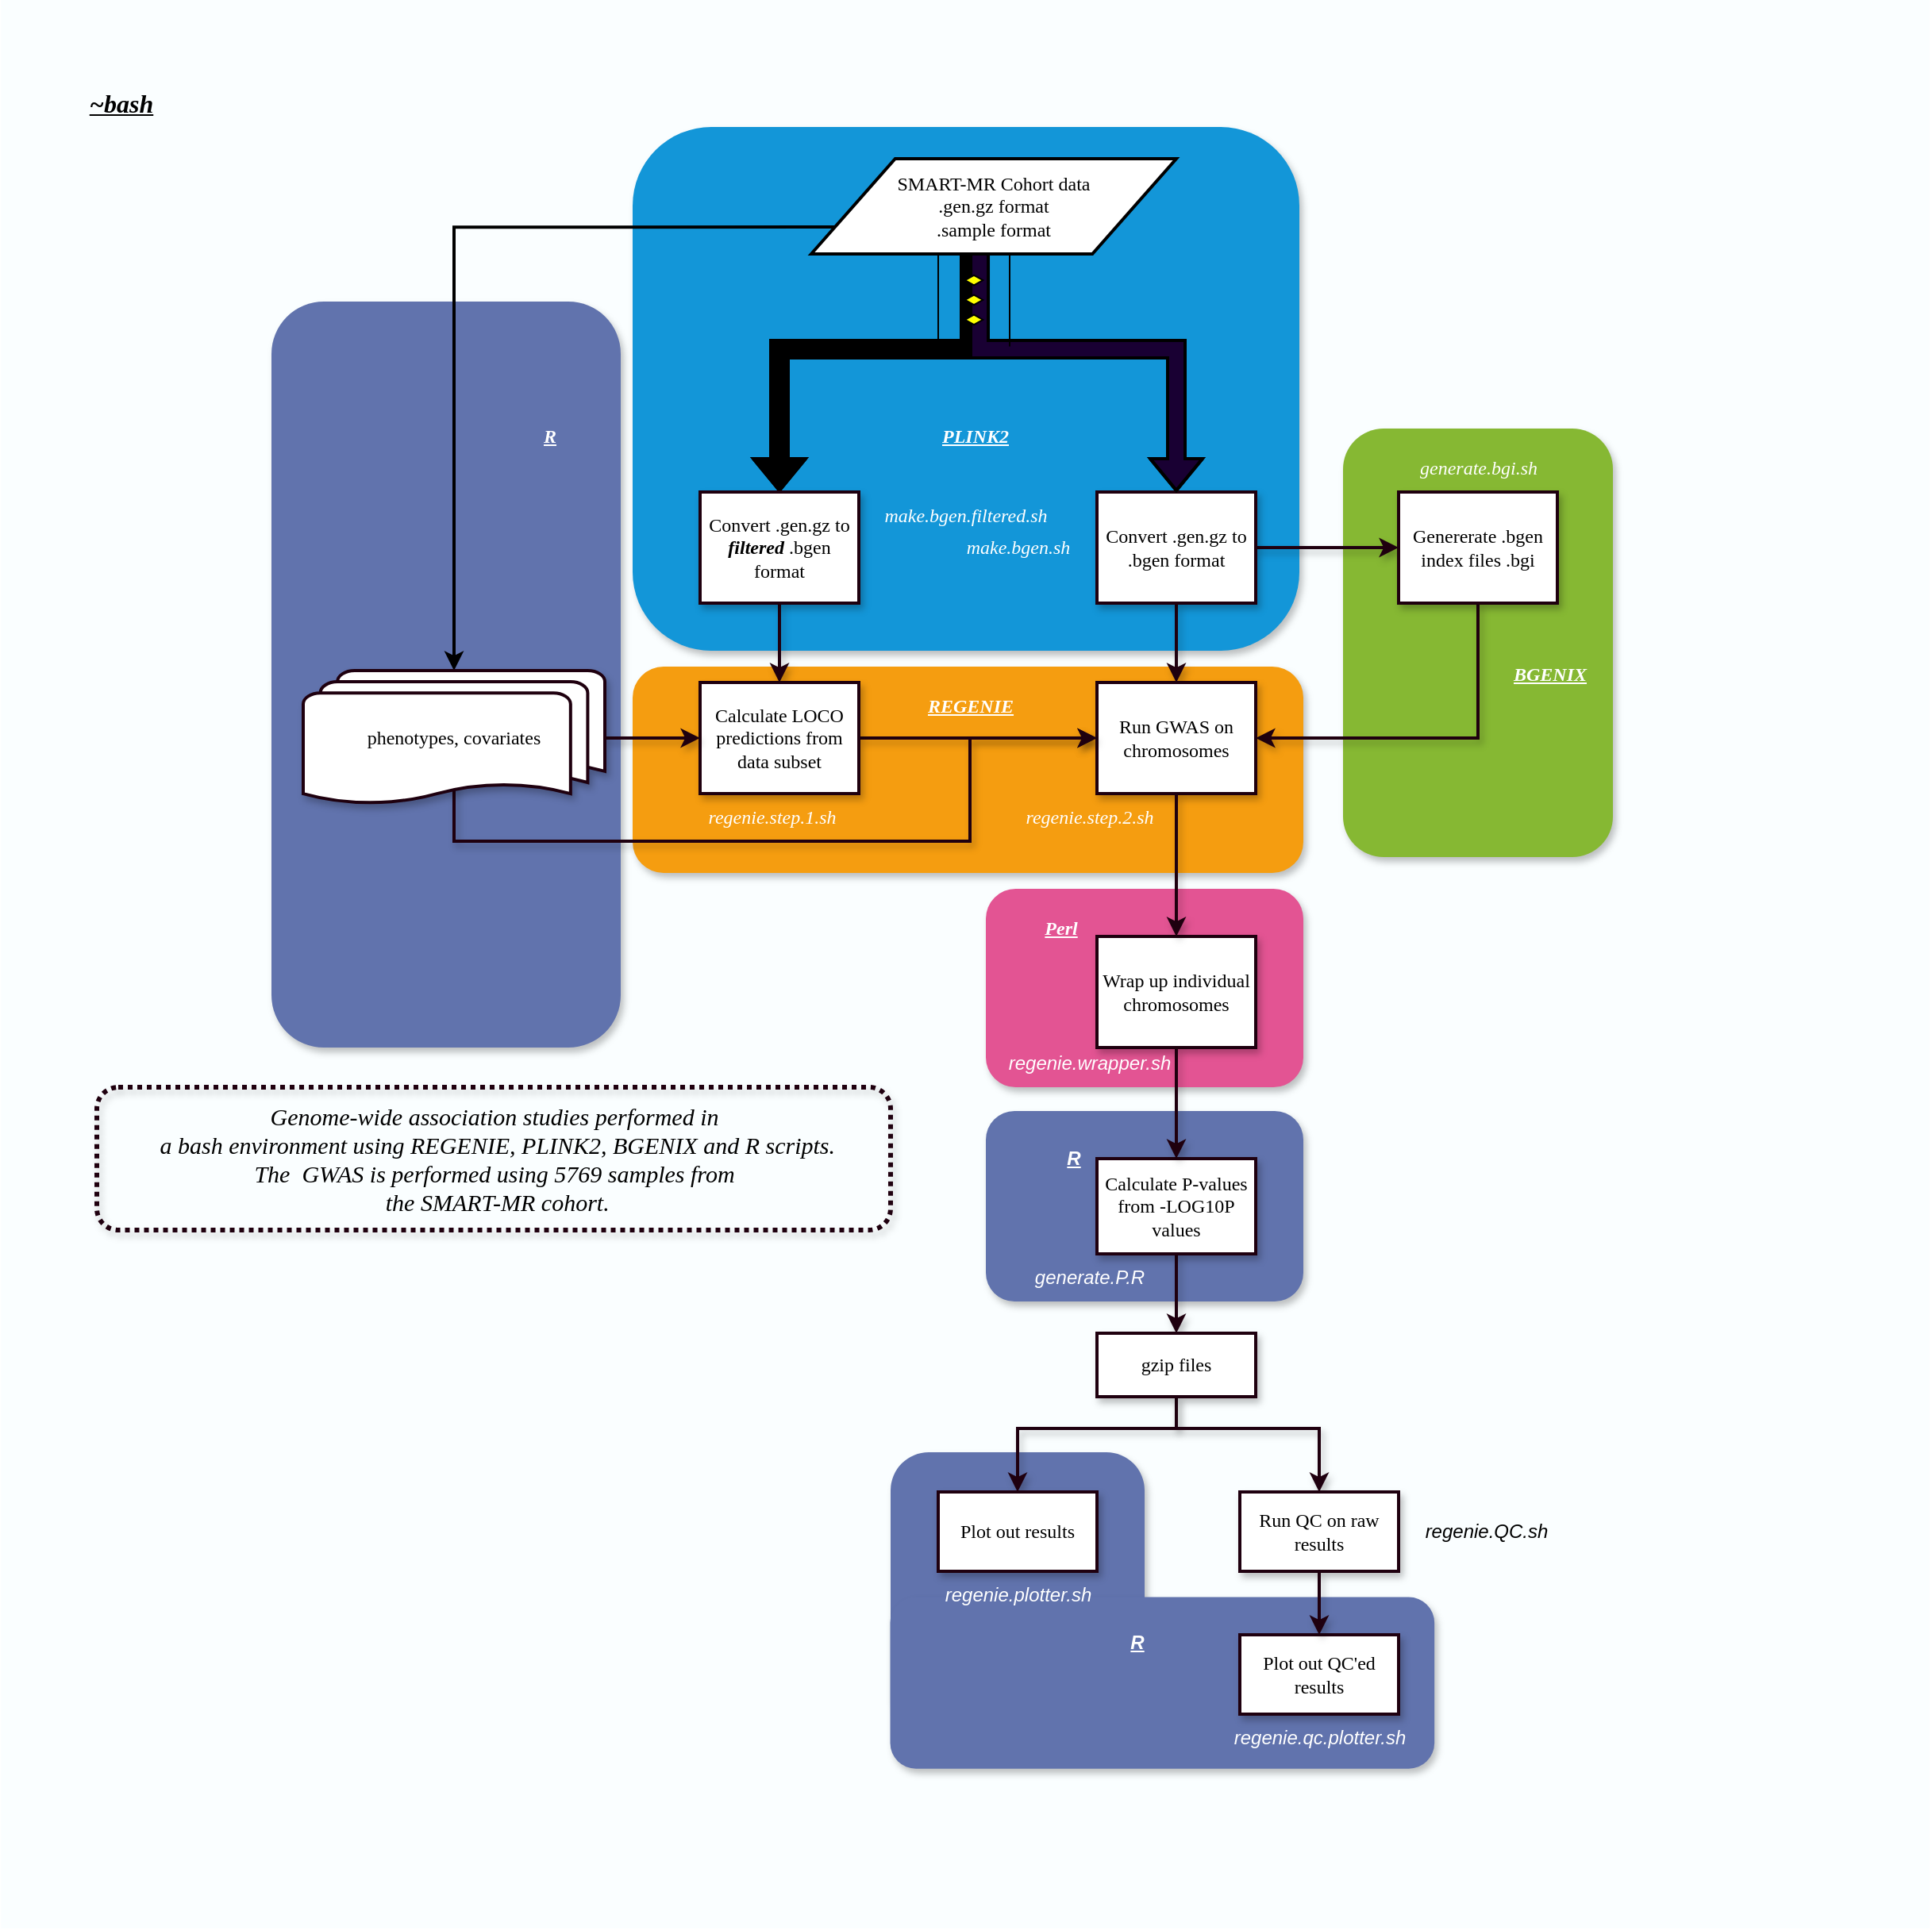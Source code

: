 <mxfile version="20.4.0" type="github">
  <diagram id="kgpKYQtTHZ0yAKxKKP6v" name="Page-1">
    <mxGraphModel dx="1846" dy="1781" grid="1" gridSize="10" guides="1" tooltips="1" connect="1" arrows="1" fold="1" page="1" pageScale="1" pageWidth="850" pageHeight="1100" background="none" math="0" shadow="0">
      <root>
        <mxCell id="0" />
        <mxCell id="1" parent="0" />
        <mxCell id="tp_FHZZYY3tg1q9kBMh7-71" value="" style="whiteSpace=wrap;html=1;aspect=fixed;strokeWidth=20;fontFamily=Georgia;fontColor=#000000;fillColor=#FAFEFF;strokeColor=none;sketch=0;" parent="1" vertex="1">
          <mxGeometry x="-330.39" y="-90" width="1215" height="1215" as="geometry" />
        </mxCell>
        <mxCell id="tp_FHZZYY3tg1q9kBMh7-68" value="" style="whiteSpace=wrap;html=1;fontFamily=Georgia;fontColor=none;fillColor=#6173AD;strokeColor=none;sketch=0;glass=0;shadow=1;rounded=1;" parent="1" vertex="1">
          <mxGeometry x="230" y="825" width="160" height="175" as="geometry" />
        </mxCell>
        <mxCell id="tp_FHZZYY3tg1q9kBMh7-67" value="" style="whiteSpace=wrap;html=1;fontFamily=Georgia;fontColor=none;fillColor=#6173AD;strokeColor=none;sketch=0;glass=0;shadow=1;rounded=1;" parent="1" vertex="1">
          <mxGeometry x="290" y="610" width="200" height="120" as="geometry" />
        </mxCell>
        <mxCell id="tp_FHZZYY3tg1q9kBMh7-63" value="" style="whiteSpace=wrap;html=1;fontFamily=Georgia;fontColor=#000000;fillColor=#F59D10;strokeColor=none;sketch=0;glass=0;shadow=1;rounded=1;" parent="1" vertex="1">
          <mxGeometry x="67.5" y="330" width="422.5" height="130" as="geometry" />
        </mxCell>
        <mxCell id="tp_FHZZYY3tg1q9kBMh7-60" value="" style="whiteSpace=wrap;html=1;fontFamily=Georgia;fontColor=#000000;fillColor=#86B833;strokeColor=none;sketch=0;rounded=1;glass=0;shadow=1;" parent="1" vertex="1">
          <mxGeometry x="515" y="180" width="170" height="270" as="geometry" />
        </mxCell>
        <mxCell id="tp_FHZZYY3tg1q9kBMh7-56" value="" style="whiteSpace=wrap;html=1;fontFamily=Georgia;fontColor=none;fillColor=#6173AD;strokeColor=none;sketch=0;glass=0;shadow=1;rounded=1;" parent="1" vertex="1">
          <mxGeometry x="-160" y="100" width="220" height="470" as="geometry" />
        </mxCell>
        <mxCell id="tp_FHZZYY3tg1q9kBMh7-55" value="" style="whiteSpace=wrap;html=1;fillColor=#1396D8;strokeColor=none;fontFamily=Georgia;sketch=0;glass=0;shadow=1;rounded=1;" parent="1" vertex="1">
          <mxGeometry x="67.5" y="-10" width="420" height="330" as="geometry" />
        </mxCell>
        <mxCell id="tp_FHZZYY3tg1q9kBMh7-54" style="edgeStyle=orthogonalEdgeStyle;orthogonalLoop=1;jettySize=auto;html=1;strokeColor=default;strokeWidth=2;fillColor=#000000;exitX=0;exitY=0.75;exitDx=0;exitDy=0;fontFamily=Georgia;rounded=0;sketch=0;" parent="1" source="tp_FHZZYY3tg1q9kBMh7-1" target="tp_FHZZYY3tg1q9kBMh7-24" edge="1">
          <mxGeometry relative="1" as="geometry" />
        </mxCell>
        <mxCell id="tp_FHZZYY3tg1q9kBMh7-1" value="&lt;font&gt;SMART-MR Cohort data&lt;br&gt;.gen.gz format&lt;br&gt;.sample format&lt;/font&gt;" style="shape=parallelogram;html=1;strokeWidth=2;perimeter=parallelogramPerimeter;whiteSpace=wrap;arcSize=12;size=0.23;fontFamily=Georgia;strokeColor=default;sketch=0;" parent="1" vertex="1">
          <mxGeometry x="180" y="10" width="230" height="60" as="geometry" />
        </mxCell>
        <mxCell id="tp_FHZZYY3tg1q9kBMh7-3" value="" style="shape=flexArrow;endArrow=classic;html=1;strokeWidth=2;strokeColor=default;fillColor=#000000;entryX=0.5;entryY=0;entryDx=0;entryDy=0;fontFamily=Georgia;rounded=0;sketch=0;" parent="1" target="tp_FHZZYY3tg1q9kBMh7-4" edge="1">
          <mxGeometry width="50" height="50" relative="1" as="geometry">
            <mxPoint x="280" y="70" as="sourcePoint" />
            <mxPoint x="280" y="140" as="targetPoint" />
            <Array as="points">
              <mxPoint x="280" y="130" />
              <mxPoint x="160" y="130" />
            </Array>
          </mxGeometry>
        </mxCell>
        <mxCell id="tp_FHZZYY3tg1q9kBMh7-14" value="" style="edgeStyle=orthogonalEdgeStyle;orthogonalLoop=1;jettySize=auto;html=1;strokeColor=#1F000F;strokeWidth=2;fillColor=#000000;fontFamily=Georgia;rounded=0;sketch=0;shadow=1;" parent="1" source="tp_FHZZYY3tg1q9kBMh7-4" target="tp_FHZZYY3tg1q9kBMh7-11" edge="1">
          <mxGeometry relative="1" as="geometry" />
        </mxCell>
        <mxCell id="tp_FHZZYY3tg1q9kBMh7-4" value="Convert .gen.gz to &lt;i&gt;&lt;b&gt;filtered&lt;/b&gt; &lt;/i&gt;.bgen format" style="whiteSpace=wrap;html=1;absoluteArcSize=1;arcSize=14;strokeWidth=2;fillColor=#FFFFFF;fontFamily=Georgia;strokeColor=#1F000F;sketch=0;shadow=1;" parent="1" vertex="1">
          <mxGeometry x="110" y="220" width="100" height="70" as="geometry" />
        </mxCell>
        <mxCell id="tp_FHZZYY3tg1q9kBMh7-15" value="" style="edgeStyle=orthogonalEdgeStyle;orthogonalLoop=1;jettySize=auto;html=1;strokeColor=#1F000F;strokeWidth=2;fillColor=#000000;fontFamily=Georgia;rounded=0;sketch=0;shadow=1;" parent="1" source="tp_FHZZYY3tg1q9kBMh7-6" target="tp_FHZZYY3tg1q9kBMh7-12" edge="1">
          <mxGeometry relative="1" as="geometry" />
        </mxCell>
        <mxCell id="tp_FHZZYY3tg1q9kBMh7-18" style="edgeStyle=orthogonalEdgeStyle;orthogonalLoop=1;jettySize=auto;html=1;strokeColor=#1F000F;strokeWidth=2;fillColor=#000000;fontFamily=Georgia;rounded=0;sketch=0;shadow=1;" parent="1" source="tp_FHZZYY3tg1q9kBMh7-6" target="tp_FHZZYY3tg1q9kBMh7-9" edge="1">
          <mxGeometry relative="1" as="geometry" />
        </mxCell>
        <mxCell id="tp_FHZZYY3tg1q9kBMh7-6" value="Convert .gen.gz to .bgen format" style="whiteSpace=wrap;html=1;absoluteArcSize=1;arcSize=14;strokeWidth=2;fillColor=#FFFFFF;fontFamily=Georgia;strokeColor=#1F000F;sketch=0;shadow=1;" parent="1" vertex="1">
          <mxGeometry x="360" y="220" width="100" height="70" as="geometry" />
        </mxCell>
        <mxCell id="tp_FHZZYY3tg1q9kBMh7-7" value="" style="shape=flexArrow;endArrow=classic;html=1;strokeWidth=2;strokeColor=default;fillColor=#190033;entryX=0.5;entryY=0;entryDx=0;entryDy=0;exitX=0.461;exitY=0.983;exitDx=0;exitDy=0;exitPerimeter=0;fontFamily=Georgia;rounded=0;sketch=0;" parent="1" source="tp_FHZZYY3tg1q9kBMh7-1" target="tp_FHZZYY3tg1q9kBMh7-6" edge="1">
          <mxGeometry width="50" height="50" relative="1" as="geometry">
            <mxPoint x="290" y="80" as="sourcePoint" />
            <mxPoint x="170" y="230" as="targetPoint" />
            <Array as="points">
              <mxPoint x="286" y="130" />
              <mxPoint x="410" y="130" />
            </Array>
          </mxGeometry>
        </mxCell>
        <mxCell id="tp_FHZZYY3tg1q9kBMh7-19" style="edgeStyle=orthogonalEdgeStyle;orthogonalLoop=1;jettySize=auto;html=1;entryX=1;entryY=0.5;entryDx=0;entryDy=0;strokeColor=#1F000F;strokeWidth=2;fillColor=#000000;fontFamily=Georgia;rounded=0;sketch=0;shadow=1;" parent="1" source="tp_FHZZYY3tg1q9kBMh7-9" target="tp_FHZZYY3tg1q9kBMh7-12" edge="1">
          <mxGeometry relative="1" as="geometry">
            <Array as="points">
              <mxPoint x="600" y="375" />
            </Array>
          </mxGeometry>
        </mxCell>
        <mxCell id="tp_FHZZYY3tg1q9kBMh7-9" value="Genererate .bgen index files .bgi" style="whiteSpace=wrap;html=1;absoluteArcSize=1;arcSize=14;strokeWidth=2;fillColor=#FFFFFF;fontFamily=Georgia;strokeColor=#1F000F;sketch=0;shadow=1;" parent="1" vertex="1">
          <mxGeometry x="550" y="220" width="100" height="70" as="geometry" />
        </mxCell>
        <mxCell id="tp_FHZZYY3tg1q9kBMh7-17" style="edgeStyle=orthogonalEdgeStyle;orthogonalLoop=1;jettySize=auto;html=1;entryX=0;entryY=0.5;entryDx=0;entryDy=0;strokeColor=#1F000F;strokeWidth=2;fillColor=#000000;fontFamily=Georgia;rounded=0;sketch=0;shadow=1;" parent="1" source="tp_FHZZYY3tg1q9kBMh7-11" target="tp_FHZZYY3tg1q9kBMh7-12" edge="1">
          <mxGeometry relative="1" as="geometry" />
        </mxCell>
        <mxCell id="tp_FHZZYY3tg1q9kBMh7-11" value="Calculate LOCO predictions from data subset" style="whiteSpace=wrap;html=1;absoluteArcSize=1;arcSize=14;strokeWidth=2;fillColor=#FFFFFF;fontFamily=Georgia;strokeColor=#1F000F;sketch=0;shadow=1;" parent="1" vertex="1">
          <mxGeometry x="110" y="340" width="100" height="70" as="geometry" />
        </mxCell>
        <mxCell id="tp_FHZZYY3tg1q9kBMh7-12" value="Run GWAS on chromosomes" style="whiteSpace=wrap;html=1;absoluteArcSize=1;arcSize=14;strokeWidth=2;fillColor=#FFFFFF;fontFamily=Georgia;strokeColor=#1F000F;sketch=0;shadow=1;" parent="1" vertex="1">
          <mxGeometry x="360" y="340" width="100" height="70" as="geometry" />
        </mxCell>
        <mxCell id="tp_FHZZYY3tg1q9kBMh7-28" value="" style="edgeStyle=orthogonalEdgeStyle;orthogonalLoop=1;jettySize=auto;html=1;strokeColor=#1F000F;strokeWidth=2;fillColor=#000000;fontFamily=Georgia;rounded=0;sketch=0;shadow=1;" parent="1" source="tp_FHZZYY3tg1q9kBMh7-22" target="tp_FHZZYY3tg1q9kBMh7-27" edge="1">
          <mxGeometry relative="1" as="geometry" />
        </mxCell>
        <mxCell id="tp_FHZZYY3tg1q9kBMh7-22" value="Calculate P-values from -LOG10P values" style="whiteSpace=wrap;html=1;absoluteArcSize=1;arcSize=14;strokeWidth=2;fillColor=#FFFFFF;fontFamily=Georgia;strokeColor=#1F000F;sketch=0;shadow=1;" parent="1" vertex="1">
          <mxGeometry x="360" y="640" width="100" height="60" as="geometry" />
        </mxCell>
        <mxCell id="tp_FHZZYY3tg1q9kBMh7-25" value="" style="edgeStyle=orthogonalEdgeStyle;orthogonalLoop=1;jettySize=auto;html=1;strokeColor=#1F000F;strokeWidth=2;fillColor=#000000;fontFamily=Georgia;rounded=0;sketch=0;shadow=1;" parent="1" source="tp_FHZZYY3tg1q9kBMh7-24" target="tp_FHZZYY3tg1q9kBMh7-11" edge="1">
          <mxGeometry relative="1" as="geometry" />
        </mxCell>
        <mxCell id="tp_FHZZYY3tg1q9kBMh7-65" style="edgeStyle=orthogonalEdgeStyle;orthogonalLoop=1;jettySize=auto;html=1;entryX=0;entryY=0.5;entryDx=0;entryDy=0;strokeColor=#1F000F;strokeWidth=2;fontFamily=Georgia;fontColor=#000000;fillColor=#000000;exitX=0.5;exitY=0.771;exitDx=0;exitDy=0;exitPerimeter=0;rounded=0;sketch=0;shadow=1;" parent="1" source="tp_FHZZYY3tg1q9kBMh7-24" target="tp_FHZZYY3tg1q9kBMh7-12" edge="1">
          <mxGeometry relative="1" as="geometry">
            <Array as="points">
              <mxPoint x="-45" y="440" />
              <mxPoint x="280" y="440" />
              <mxPoint x="280" y="375" />
            </Array>
          </mxGeometry>
        </mxCell>
        <mxCell id="tp_FHZZYY3tg1q9kBMh7-24" value="phenotypes, covariates" style="strokeWidth=2;html=1;shape=mxgraph.flowchart.multi-document;whiteSpace=wrap;fillColor=#FFFFFF;fontFamily=Georgia;strokeColor=#1F000F;sketch=0;shadow=1;" parent="1" vertex="1">
          <mxGeometry x="-140" y="332.5" width="190" height="85" as="geometry" />
        </mxCell>
        <mxCell id="tp_FHZZYY3tg1q9kBMh7-30" value="" style="edgeStyle=orthogonalEdgeStyle;orthogonalLoop=1;jettySize=auto;html=1;strokeColor=#1F000F;strokeWidth=2;fillColor=#000000;fontFamily=Georgia;entryX=0.5;entryY=0;entryDx=0;entryDy=0;rounded=0;sketch=0;shadow=1;" parent="1" source="tp_FHZZYY3tg1q9kBMh7-27" target="tp_FHZZYY3tg1q9kBMh7-29" edge="1">
          <mxGeometry relative="1" as="geometry">
            <mxPoint x="310" y="830" as="targetPoint" />
            <Array as="points">
              <mxPoint x="410" y="810" />
              <mxPoint x="310" y="810" />
            </Array>
          </mxGeometry>
        </mxCell>
        <mxCell id="tp_FHZZYY3tg1q9kBMh7-35" style="edgeStyle=orthogonalEdgeStyle;orthogonalLoop=1;jettySize=auto;html=1;entryX=0.5;entryY=0;entryDx=0;entryDy=0;strokeColor=#1F000F;strokeWidth=2;fillColor=#000000;exitX=0.5;exitY=1;exitDx=0;exitDy=0;fontFamily=Georgia;rounded=0;sketch=0;shadow=1;" parent="1" source="tp_FHZZYY3tg1q9kBMh7-27" target="tp_FHZZYY3tg1q9kBMh7-31" edge="1">
          <mxGeometry relative="1" as="geometry">
            <Array as="points">
              <mxPoint x="410" y="810" />
              <mxPoint x="500" y="810" />
            </Array>
          </mxGeometry>
        </mxCell>
        <mxCell id="tp_FHZZYY3tg1q9kBMh7-27" value="gzip files" style="whiteSpace=wrap;html=1;absoluteArcSize=1;arcSize=14;strokeWidth=2;fillColor=#FFFFFF;fontFamily=Georgia;strokeColor=#1F000F;sketch=0;shadow=1;" parent="1" vertex="1">
          <mxGeometry x="360" y="750" width="100" height="40" as="geometry" />
        </mxCell>
        <mxCell id="tp_FHZZYY3tg1q9kBMh7-29" value="Plot out results" style="whiteSpace=wrap;html=1;absoluteArcSize=1;arcSize=14;strokeWidth=2;fillColor=#FFFFFF;fontFamily=Georgia;strokeColor=#1F000F;sketch=0;shadow=1;" parent="1" vertex="1">
          <mxGeometry x="260" y="850" width="100" height="50" as="geometry" />
        </mxCell>
        <mxCell id="tp_FHZZYY3tg1q9kBMh7-31" value="Run QC on raw results" style="whiteSpace=wrap;html=1;absoluteArcSize=1;arcSize=14;strokeWidth=2;fillColor=#FFFFFF;fontFamily=Georgia;strokeColor=#1F000F;sketch=0;shadow=1;" parent="1" vertex="1">
          <mxGeometry x="450" y="850" width="100" height="50" as="geometry" />
        </mxCell>
        <mxCell id="tp_FHZZYY3tg1q9kBMh7-37" value="&lt;i&gt;&lt;b&gt;&lt;u&gt;PLINK2&lt;/u&gt;&lt;/b&gt;&lt;/i&gt;" style="text;html=1;align=center;verticalAlign=middle;resizable=0;points=[];autosize=1;strokeColor=none;fillColor=none;fontFamily=Georgia;sketch=0;shadow=1;fontColor=#FFFFFF;" parent="1" vertex="1">
          <mxGeometry x="247.5" y="170" width="70" height="30" as="geometry" />
        </mxCell>
        <mxCell id="tp_FHZZYY3tg1q9kBMh7-38" value="" style="verticalLabelPosition=bottom;verticalAlign=top;html=1;shape=mxgraph.flowchart.parallel_mode;pointerEvents=1;fillColor=#FFFFFF;rotation=90;fontFamily=Georgia;strokeColor=default;sketch=0;" parent="1" vertex="1">
          <mxGeometry x="253.21" y="76.48" width="58.59" height="45" as="geometry" />
        </mxCell>
        <mxCell id="tp_FHZZYY3tg1q9kBMh7-59" value="&lt;b style=&quot;&quot;&gt;&lt;i&gt;&lt;u&gt;R&lt;/u&gt;&lt;/i&gt;&lt;/b&gt;" style="text;html=1;align=center;verticalAlign=middle;resizable=0;points=[];autosize=1;strokeColor=none;fillColor=none;fontFamily=Georgia;fontColor=#FFFFFF;sketch=0;shadow=1;" parent="1" vertex="1">
          <mxGeometry y="170" width="30" height="30" as="geometry" />
        </mxCell>
        <mxCell id="tp_FHZZYY3tg1q9kBMh7-62" value="&lt;i&gt;&lt;b&gt;&lt;u&gt;BGENIX&lt;/u&gt;&lt;/b&gt;&lt;/i&gt;" style="text;html=1;align=center;verticalAlign=middle;resizable=0;points=[];autosize=1;strokeColor=none;fillColor=none;fontFamily=Georgia;fontColor=#FFFFFF;sketch=0;shadow=1;" parent="1" vertex="1">
          <mxGeometry x="605" y="320" width="80" height="30" as="geometry" />
        </mxCell>
        <mxCell id="tp_FHZZYY3tg1q9kBMh7-66" value="&lt;i&gt;&lt;b&gt;&lt;u&gt;REGENIE&lt;/u&gt;&lt;/b&gt;&lt;/i&gt;" style="text;html=1;align=center;verticalAlign=middle;resizable=0;points=[];autosize=1;strokeColor=none;fillColor=none;fontFamily=Georgia;fontColor=#FFFFFF;sketch=0;shadow=1;" parent="1" vertex="1">
          <mxGeometry x="240" y="340" width="80" height="30" as="geometry" />
        </mxCell>
        <mxCell id="tp_FHZZYY3tg1q9kBMh7-72" value="&lt;i&gt;&lt;b&gt;&lt;u&gt;&lt;font style=&quot;font-size: 16px;&quot;&gt;~bash&lt;/font&gt;&lt;/u&gt;&lt;/b&gt;&lt;/i&gt;" style="text;html=1;align=center;verticalAlign=middle;resizable=0;points=[];autosize=1;strokeColor=none;fillColor=none;fontFamily=Georgia;fontColor=#000000;sketch=0;" parent="1" vertex="1">
          <mxGeometry x="-290" y="-40" width="70" height="30" as="geometry" />
        </mxCell>
        <mxCell id="tp_FHZZYY3tg1q9kBMh7-73" value="" style="whiteSpace=wrap;html=1;fontFamily=Georgia;fontColor=none;fillColor=#6173AD;strokeColor=none;rotation=90;sketch=0;glass=0;shadow=1;rounded=1;" parent="1" vertex="1">
          <mxGeometry x="347.11" y="798.87" width="108.11" height="342.81" as="geometry" />
        </mxCell>
        <mxCell id="tp_FHZZYY3tg1q9kBMh7-34" value="Plot out QC&#39;ed results" style="whiteSpace=wrap;html=1;absoluteArcSize=1;arcSize=14;strokeWidth=2;fillColor=#FFFFFF;fontFamily=Georgia;strokeColor=#1F000F;sketch=0;shadow=1;" parent="1" vertex="1">
          <mxGeometry x="450" y="940" width="100" height="50" as="geometry" />
        </mxCell>
        <mxCell id="tp_FHZZYY3tg1q9kBMh7-36" value="" style="edgeStyle=orthogonalEdgeStyle;orthogonalLoop=1;jettySize=auto;html=1;strokeColor=#1F000F;strokeWidth=2;fillColor=#000000;fontFamily=Georgia;rounded=0;sketch=0;shadow=1;" parent="1" source="tp_FHZZYY3tg1q9kBMh7-31" target="tp_FHZZYY3tg1q9kBMh7-34" edge="1">
          <mxGeometry relative="1" as="geometry" />
        </mxCell>
        <mxCell id="tp_FHZZYY3tg1q9kBMh7-74" value="&lt;font style=&quot;font-size: 15px;&quot;&gt;&lt;i&gt;Genome-wide association studies performed in&lt;br&gt;&lt;font style=&quot;font-size: 15px;&quot;&gt;&amp;nbsp;a bash environment using REGENIE, PLINK2, BGENIX and R scripts. &lt;br&gt;&lt;/font&gt;The&amp;nbsp; GWAS is performed using 5769 samples from&lt;br&gt;&amp;nbsp;the SMART-MR cohort.&lt;/i&gt;&lt;/font&gt;" style="text;html=1;align=center;verticalAlign=middle;resizable=0;points=[];autosize=1;strokeColor=#1F000F;fillColor=none;fontFamily=Georgia;dashed=1;dashPattern=1 1;sketch=0;strokeWidth=3;rounded=1;shadow=1;" parent="1" vertex="1">
          <mxGeometry x="-270" y="595" width="500" height="90" as="geometry" />
        </mxCell>
        <mxCell id="tp_FHZZYY3tg1q9kBMh7-79" value="make.bgen.filtered.sh" style="text;html=1;align=center;verticalAlign=middle;resizable=0;points=[];autosize=1;strokeColor=none;fillColor=none;fontFamily=Georgia;sketch=0;shadow=1;fontStyle=2;fontColor=#FFFFFF;" parent="1" vertex="1">
          <mxGeometry x="207.11" y="220" width="140" height="30" as="geometry" />
        </mxCell>
        <mxCell id="tp_FHZZYY3tg1q9kBMh7-80" value="make.bgen.sh" style="text;html=1;align=center;verticalAlign=middle;resizable=0;points=[];autosize=1;strokeColor=none;fillColor=none;fontFamily=Georgia;sketch=0;shadow=1;fontStyle=2;fontColor=#FFFFFF;" parent="1" vertex="1">
          <mxGeometry x="260" y="240" width="100" height="30" as="geometry" />
        </mxCell>
        <mxCell id="tp_FHZZYY3tg1q9kBMh7-81" value="generate.bgi.sh" style="text;html=1;align=center;verticalAlign=middle;resizable=0;points=[];autosize=1;strokeColor=none;fillColor=none;fontFamily=Georgia;sketch=0;shadow=1;fontStyle=2;fontColor=#FFFFFF;" parent="1" vertex="1">
          <mxGeometry x="545" y="190" width="110" height="30" as="geometry" />
        </mxCell>
        <mxCell id="tp_FHZZYY3tg1q9kBMh7-82" value="regenie.step.1.sh" style="text;html=1;align=center;verticalAlign=middle;resizable=0;points=[];autosize=1;strokeColor=none;fillColor=none;fontFamily=Georgia;sketch=0;shadow=1;fontStyle=2;fontColor=#FFFFFF;" parent="1" vertex="1">
          <mxGeometry x="100" y="410" width="110" height="30" as="geometry" />
        </mxCell>
        <mxCell id="tp_FHZZYY3tg1q9kBMh7-84" value="regenie.step.2.sh" style="text;html=1;align=center;verticalAlign=middle;resizable=0;points=[];autosize=1;strokeColor=none;fillColor=none;fontFamily=Georgia;sketch=0;shadow=1;fontStyle=2;fontColor=#FFFFFF;" parent="1" vertex="1">
          <mxGeometry x="300" y="410" width="110" height="30" as="geometry" />
        </mxCell>
        <mxCell id="tp_FHZZYY3tg1q9kBMh7-85" value="" style="rounded=1;whiteSpace=wrap;html=1;strokeColor=none;fontFamily=Georgia;fillColor=#E35493;sketch=0;glass=0;shadow=1;" parent="1" vertex="1">
          <mxGeometry x="290" y="470" width="200" height="125" as="geometry" />
        </mxCell>
        <mxCell id="tp_FHZZYY3tg1q9kBMh7-20" value="Wrap up individual chromosomes" style="whiteSpace=wrap;html=1;absoluteArcSize=1;arcSize=14;strokeWidth=2;fillColor=#FFFFFF;fontFamily=Georgia;strokeColor=#1F000F;sketch=0;shadow=1;" parent="1" vertex="1">
          <mxGeometry x="360" y="500" width="100" height="70" as="geometry" />
        </mxCell>
        <mxCell id="tp_FHZZYY3tg1q9kBMh7-86" value="&lt;b&gt;&lt;i&gt;&lt;u&gt;Perl&lt;/u&gt;&lt;/i&gt;&lt;/b&gt;" style="text;html=1;align=center;verticalAlign=middle;resizable=0;points=[];autosize=1;strokeColor=none;fillColor=none;fontFamily=Georgia;sketch=0;shadow=1;fontColor=#FFFFFF;" parent="1" vertex="1">
          <mxGeometry x="311.8" y="480" width="50" height="30" as="geometry" />
        </mxCell>
        <mxCell id="tp_FHZZYY3tg1q9kBMh7-21" value="" style="edgeStyle=orthogonalEdgeStyle;orthogonalLoop=1;jettySize=auto;html=1;strokeColor=#1F000F;strokeWidth=2;fillColor=#000000;fontFamily=Georgia;rounded=0;sketch=0;shadow=1;" parent="1" source="tp_FHZZYY3tg1q9kBMh7-12" target="tp_FHZZYY3tg1q9kBMh7-20" edge="1">
          <mxGeometry relative="1" as="geometry" />
        </mxCell>
        <mxCell id="tp_FHZZYY3tg1q9kBMh7-23" value="" style="edgeStyle=orthogonalEdgeStyle;orthogonalLoop=1;jettySize=auto;html=1;strokeColor=#1F000F;strokeWidth=2;fillColor=#000000;fontFamily=Georgia;rounded=0;sketch=0;shadow=1;" parent="1" source="tp_FHZZYY3tg1q9kBMh7-20" target="tp_FHZZYY3tg1q9kBMh7-22" edge="1">
          <mxGeometry relative="1" as="geometry" />
        </mxCell>
        <mxCell id="mQ__n77R_dniZBulQF24-1" value="&lt;i&gt;regenie.wrapper.sh&lt;/i&gt;" style="text;html=1;align=center;verticalAlign=middle;resizable=0;points=[];autosize=1;strokeColor=none;fillColor=none;fontColor=#FFFFFF;" parent="1" vertex="1">
          <mxGeometry x="290" y="565" width="130" height="30" as="geometry" />
        </mxCell>
        <mxCell id="mQ__n77R_dniZBulQF24-2" value="&lt;i&gt;generate.P.R&lt;/i&gt;" style="text;html=1;align=center;verticalAlign=middle;resizable=0;points=[];autosize=1;strokeColor=none;fillColor=none;fontColor=#FFFFFF;" parent="1" vertex="1">
          <mxGeometry x="310" y="700" width="90" height="30" as="geometry" />
        </mxCell>
        <mxCell id="mQ__n77R_dniZBulQF24-3" value="&lt;i&gt;regenie.plotter.sh&lt;/i&gt;" style="text;html=1;align=center;verticalAlign=middle;resizable=0;points=[];autosize=1;strokeColor=none;fillColor=none;fontColor=#FFFFFF;" parent="1" vertex="1">
          <mxGeometry x="250" y="900" width="120" height="30" as="geometry" />
        </mxCell>
        <mxCell id="mQ__n77R_dniZBulQF24-4" value="&lt;i&gt;regenie.QC.sh&lt;/i&gt;" style="text;html=1;align=center;verticalAlign=middle;resizable=0;points=[];autosize=1;strokeColor=none;fillColor=none;" parent="1" vertex="1">
          <mxGeometry x="555" y="860" width="100" height="30" as="geometry" />
        </mxCell>
        <mxCell id="mQ__n77R_dniZBulQF24-5" value="&lt;i&gt;regenie.qc.plotter.sh&lt;/i&gt;" style="text;html=1;align=center;verticalAlign=middle;resizable=0;points=[];autosize=1;strokeColor=none;fillColor=none;fontColor=#FFFFFF;" parent="1" vertex="1">
          <mxGeometry x="435" y="990" width="130" height="30" as="geometry" />
        </mxCell>
        <mxCell id="mQ__n77R_dniZBulQF24-6" value="&lt;i&gt;&lt;u&gt;&lt;b&gt;R&lt;/b&gt;&lt;/u&gt;&lt;/i&gt;" style="text;html=1;align=center;verticalAlign=middle;resizable=0;points=[];autosize=1;strokeColor=none;fillColor=none;rounded=1;shadow=1;glass=0;fontColor=#FFFFFF;" parent="1" vertex="1">
          <mxGeometry x="330" y="625" width="30" height="30" as="geometry" />
        </mxCell>
        <mxCell id="mQ__n77R_dniZBulQF24-7" value="&lt;i&gt;&lt;u&gt;&lt;b&gt;R&lt;/b&gt;&lt;/u&gt;&lt;/i&gt;" style="text;html=1;align=center;verticalAlign=middle;resizable=0;points=[];autosize=1;strokeColor=none;fillColor=none;rounded=1;shadow=1;glass=0;fontColor=#FFFFFF;" parent="1" vertex="1">
          <mxGeometry x="370.0" y="930" width="30" height="30" as="geometry" />
        </mxCell>
      </root>
    </mxGraphModel>
  </diagram>
</mxfile>
